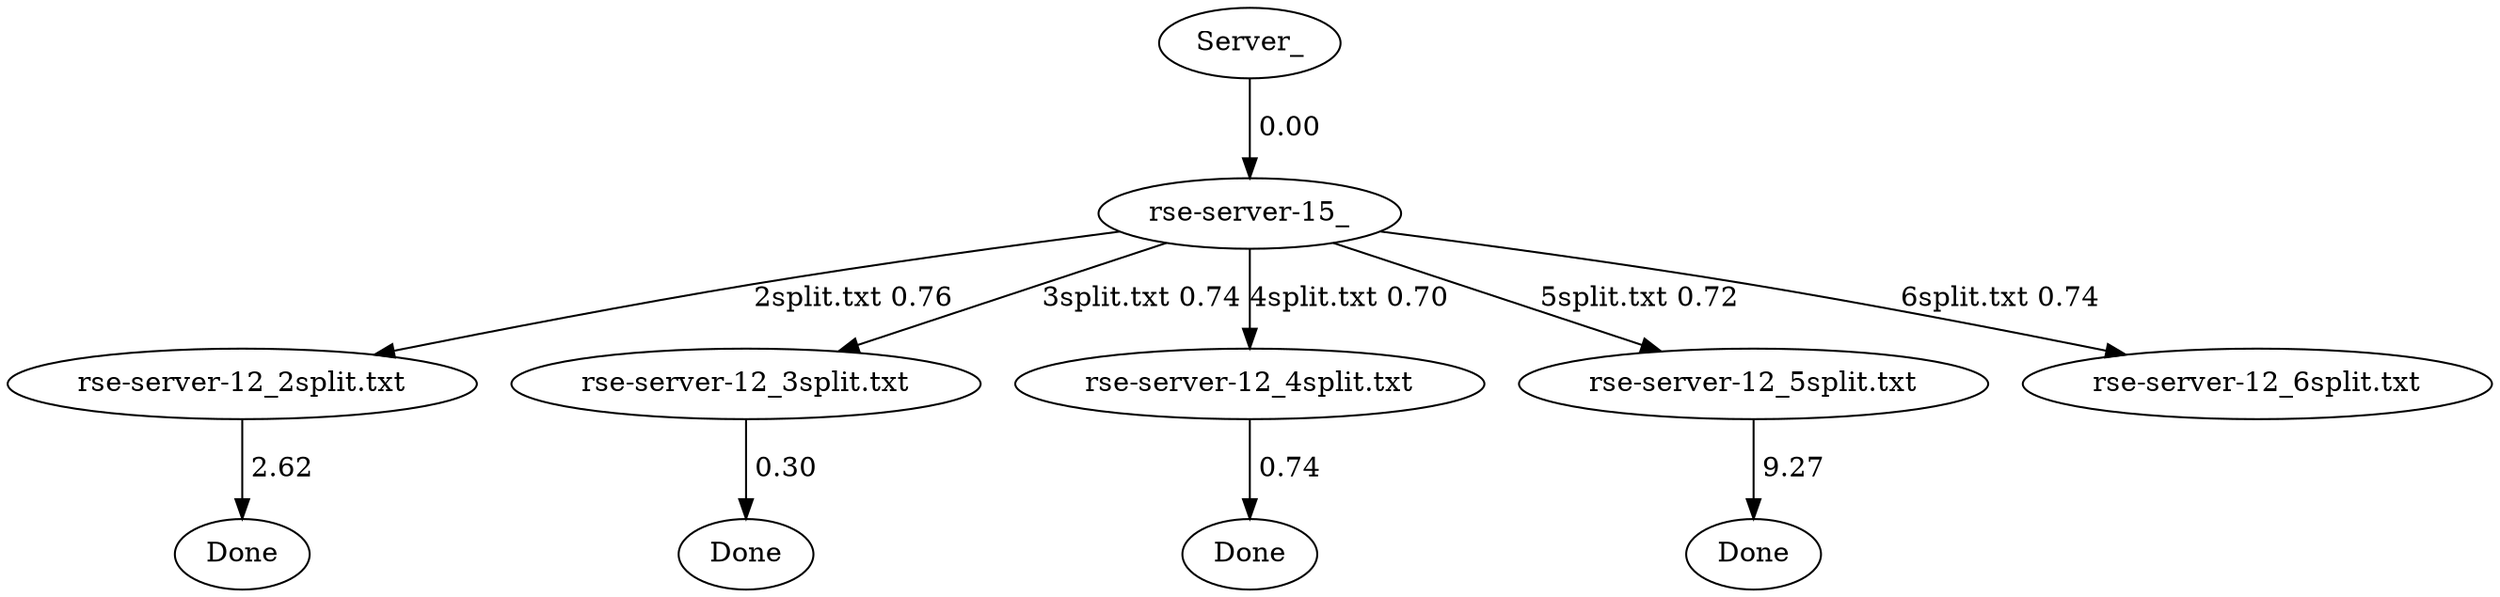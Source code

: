 digraph TG {
0 [label="Server_"]
1 [label="rse-server-15_"]
2 [label="rse-server-12_2split.txt"]
3 [label="Done"]
4 [label="rse-server-12_3split.txt"]
5 [label="Done"]
6 [label="rse-server-12_4split.txt"]
7 [label="Done"]
8 [label="rse-server-12_5split.txt"]
9 [label="Done"]
10 [label="rse-server-12_6split.txt"]
0 -> 1 [label=" 0.00"]
1 -> 2 [label="2split.txt 0.76"]
1 -> 4 [label="3split.txt 0.74"]
1 -> 6 [label="4split.txt 0.70"]
1 -> 8 [label="5split.txt 0.72"]
1 -> 10 [label="6split.txt 0.74"]
2 -> 3 [label=" 2.62"]
4 -> 5 [label=" 0.30"]
6 -> 7 [label=" 0.74"]
8 -> 9 [label=" 9.27"]
}
